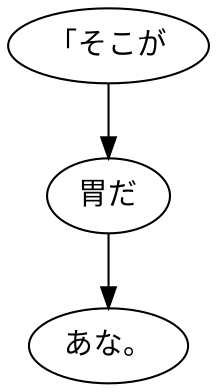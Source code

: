digraph graph4360 {
	node0 [label="「そこが"];
	node1 [label="胃だ"];
	node2 [label="あな。"];
	node0 -> node1;
	node1 -> node2;
}
